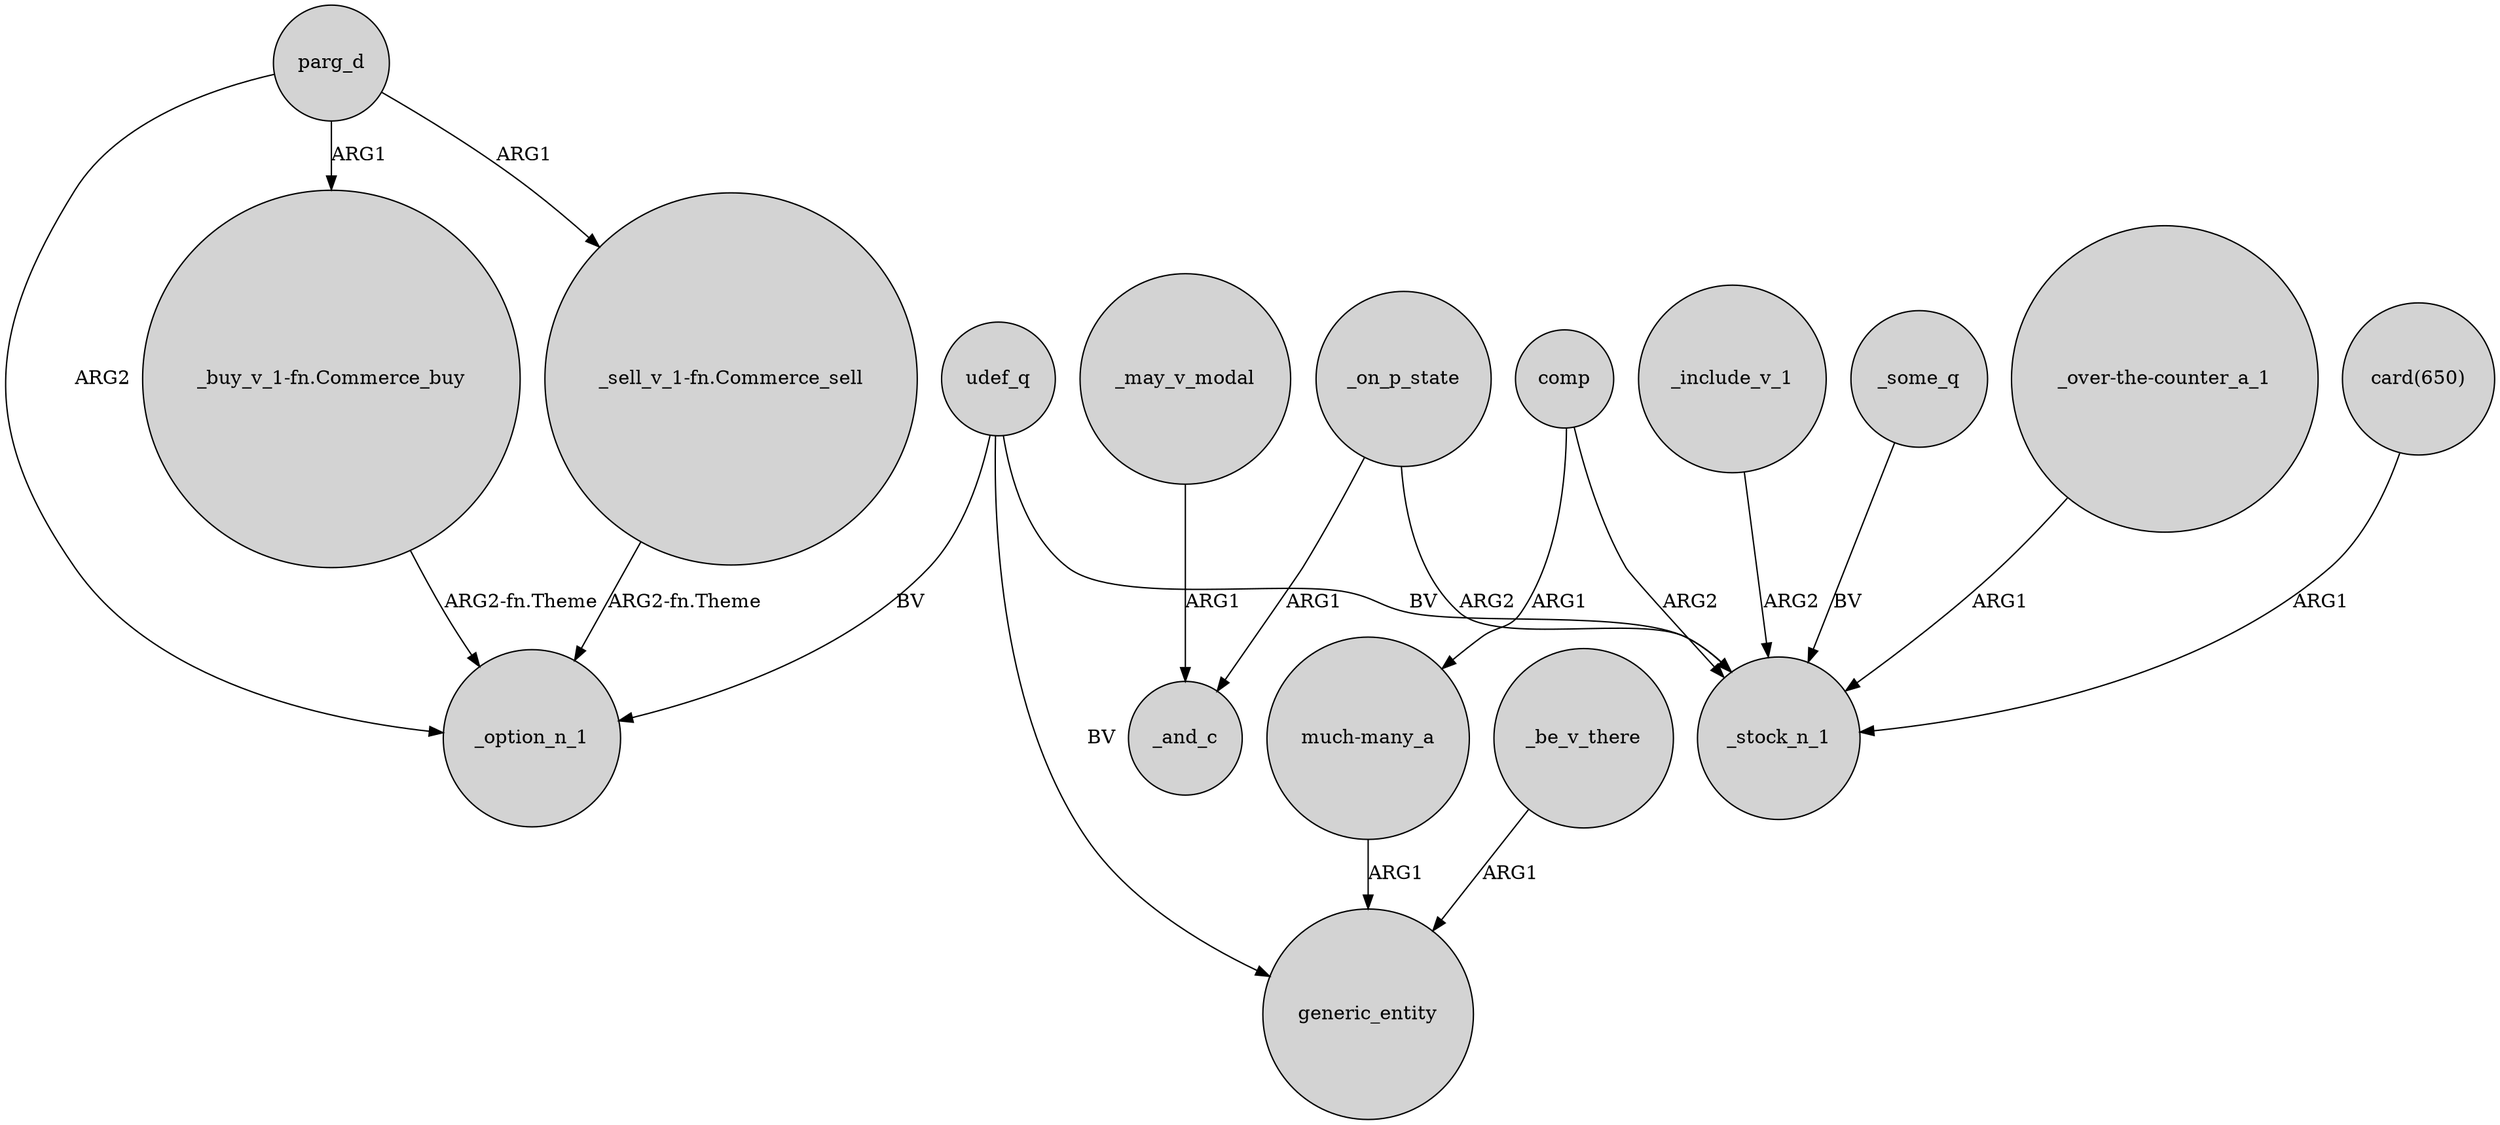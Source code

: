 digraph {
	node [shape=circle style=filled]
	comp -> _stock_n_1 [label=ARG2]
	udef_q -> generic_entity [label=BV]
	udef_q -> _option_n_1 [label=BV]
	_on_p_state -> _stock_n_1 [label=ARG2]
	"much-many_a" -> generic_entity [label=ARG1]
	"_buy_v_1-fn.Commerce_buy" -> _option_n_1 [label="ARG2-fn.Theme"]
	parg_d -> _option_n_1 [label=ARG2]
	parg_d -> "_sell_v_1-fn.Commerce_sell" [label=ARG1]
	parg_d -> "_buy_v_1-fn.Commerce_buy" [label=ARG1]
	udef_q -> _stock_n_1 [label=BV]
	"_sell_v_1-fn.Commerce_sell" -> _option_n_1 [label="ARG2-fn.Theme"]
	comp -> "much-many_a" [label=ARG1]
	_include_v_1 -> _stock_n_1 [label=ARG2]
	_some_q -> _stock_n_1 [label=BV]
	"_over-the-counter_a_1" -> _stock_n_1 [label=ARG1]
	_may_v_modal -> _and_c [label=ARG1]
	"card(650)" -> _stock_n_1 [label=ARG1]
	_be_v_there -> generic_entity [label=ARG1]
	_on_p_state -> _and_c [label=ARG1]
}
